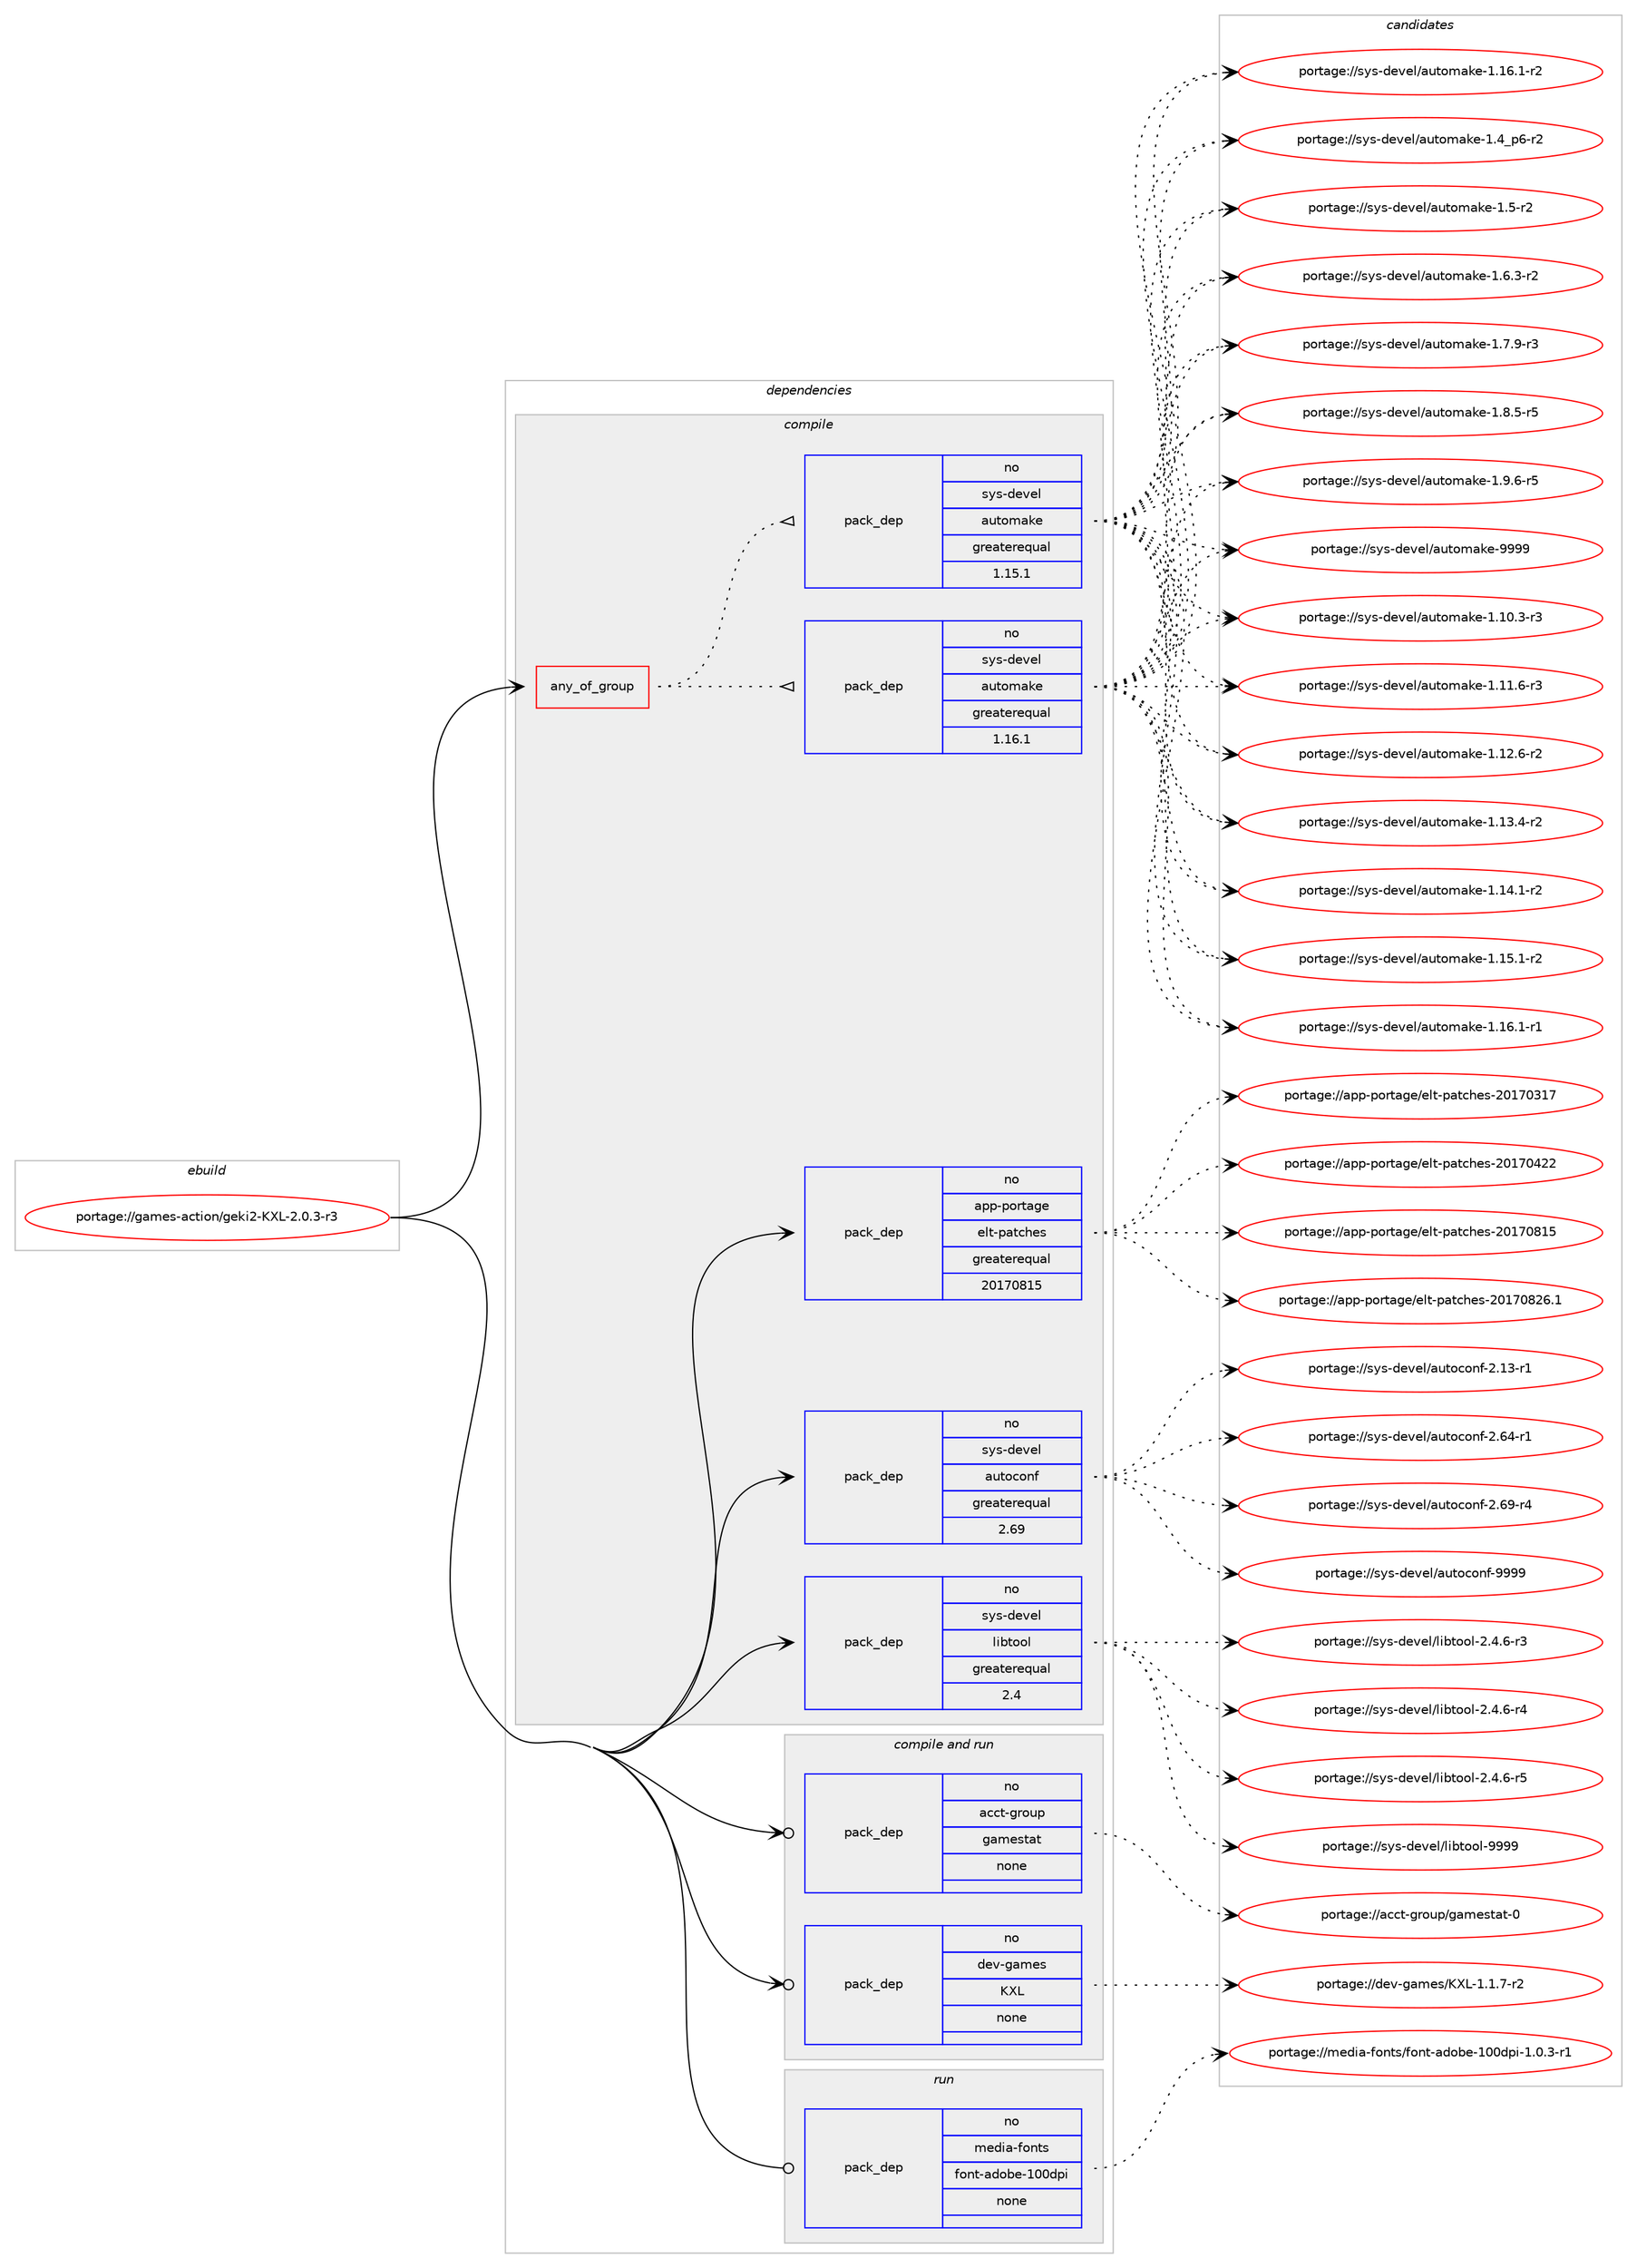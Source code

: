 digraph prolog {

# *************
# Graph options
# *************

newrank=true;
concentrate=true;
compound=true;
graph [rankdir=LR,fontname=Helvetica,fontsize=10,ranksep=1.5];#, ranksep=2.5, nodesep=0.2];
edge  [arrowhead=vee];
node  [fontname=Helvetica,fontsize=10];

# **********
# The ebuild
# **********

subgraph cluster_leftcol {
color=gray;
rank=same;
label=<<i>ebuild</i>>;
id [label="portage://games-action/geki2-KXL-2.0.3-r3", color=red, width=4, href="../games-action/geki2-KXL-2.0.3-r3.svg"];
}

# ****************
# The dependencies
# ****************

subgraph cluster_midcol {
color=gray;
label=<<i>dependencies</i>>;
subgraph cluster_compile {
fillcolor="#eeeeee";
style=filled;
label=<<i>compile</i>>;
subgraph any3684 {
dependency268947 [label=<<TABLE BORDER="0" CELLBORDER="1" CELLSPACING="0" CELLPADDING="4"><TR><TD CELLPADDING="10">any_of_group</TD></TR></TABLE>>, shape=none, color=red];subgraph pack192578 {
dependency268948 [label=<<TABLE BORDER="0" CELLBORDER="1" CELLSPACING="0" CELLPADDING="4" WIDTH="220"><TR><TD ROWSPAN="6" CELLPADDING="30">pack_dep</TD></TR><TR><TD WIDTH="110">no</TD></TR><TR><TD>sys-devel</TD></TR><TR><TD>automake</TD></TR><TR><TD>greaterequal</TD></TR><TR><TD>1.16.1</TD></TR></TABLE>>, shape=none, color=blue];
}
dependency268947:e -> dependency268948:w [weight=20,style="dotted",arrowhead="oinv"];
subgraph pack192579 {
dependency268949 [label=<<TABLE BORDER="0" CELLBORDER="1" CELLSPACING="0" CELLPADDING="4" WIDTH="220"><TR><TD ROWSPAN="6" CELLPADDING="30">pack_dep</TD></TR><TR><TD WIDTH="110">no</TD></TR><TR><TD>sys-devel</TD></TR><TR><TD>automake</TD></TR><TR><TD>greaterequal</TD></TR><TR><TD>1.15.1</TD></TR></TABLE>>, shape=none, color=blue];
}
dependency268947:e -> dependency268949:w [weight=20,style="dotted",arrowhead="oinv"];
}
id:e -> dependency268947:w [weight=20,style="solid",arrowhead="vee"];
subgraph pack192580 {
dependency268950 [label=<<TABLE BORDER="0" CELLBORDER="1" CELLSPACING="0" CELLPADDING="4" WIDTH="220"><TR><TD ROWSPAN="6" CELLPADDING="30">pack_dep</TD></TR><TR><TD WIDTH="110">no</TD></TR><TR><TD>app-portage</TD></TR><TR><TD>elt-patches</TD></TR><TR><TD>greaterequal</TD></TR><TR><TD>20170815</TD></TR></TABLE>>, shape=none, color=blue];
}
id:e -> dependency268950:w [weight=20,style="solid",arrowhead="vee"];
subgraph pack192581 {
dependency268951 [label=<<TABLE BORDER="0" CELLBORDER="1" CELLSPACING="0" CELLPADDING="4" WIDTH="220"><TR><TD ROWSPAN="6" CELLPADDING="30">pack_dep</TD></TR><TR><TD WIDTH="110">no</TD></TR><TR><TD>sys-devel</TD></TR><TR><TD>autoconf</TD></TR><TR><TD>greaterequal</TD></TR><TR><TD>2.69</TD></TR></TABLE>>, shape=none, color=blue];
}
id:e -> dependency268951:w [weight=20,style="solid",arrowhead="vee"];
subgraph pack192582 {
dependency268952 [label=<<TABLE BORDER="0" CELLBORDER="1" CELLSPACING="0" CELLPADDING="4" WIDTH="220"><TR><TD ROWSPAN="6" CELLPADDING="30">pack_dep</TD></TR><TR><TD WIDTH="110">no</TD></TR><TR><TD>sys-devel</TD></TR><TR><TD>libtool</TD></TR><TR><TD>greaterequal</TD></TR><TR><TD>2.4</TD></TR></TABLE>>, shape=none, color=blue];
}
id:e -> dependency268952:w [weight=20,style="solid",arrowhead="vee"];
}
subgraph cluster_compileandrun {
fillcolor="#eeeeee";
style=filled;
label=<<i>compile and run</i>>;
subgraph pack192583 {
dependency268953 [label=<<TABLE BORDER="0" CELLBORDER="1" CELLSPACING="0" CELLPADDING="4" WIDTH="220"><TR><TD ROWSPAN="6" CELLPADDING="30">pack_dep</TD></TR><TR><TD WIDTH="110">no</TD></TR><TR><TD>acct-group</TD></TR><TR><TD>gamestat</TD></TR><TR><TD>none</TD></TR><TR><TD></TD></TR></TABLE>>, shape=none, color=blue];
}
id:e -> dependency268953:w [weight=20,style="solid",arrowhead="odotvee"];
subgraph pack192584 {
dependency268954 [label=<<TABLE BORDER="0" CELLBORDER="1" CELLSPACING="0" CELLPADDING="4" WIDTH="220"><TR><TD ROWSPAN="6" CELLPADDING="30">pack_dep</TD></TR><TR><TD WIDTH="110">no</TD></TR><TR><TD>dev-games</TD></TR><TR><TD>KXL</TD></TR><TR><TD>none</TD></TR><TR><TD></TD></TR></TABLE>>, shape=none, color=blue];
}
id:e -> dependency268954:w [weight=20,style="solid",arrowhead="odotvee"];
}
subgraph cluster_run {
fillcolor="#eeeeee";
style=filled;
label=<<i>run</i>>;
subgraph pack192585 {
dependency268955 [label=<<TABLE BORDER="0" CELLBORDER="1" CELLSPACING="0" CELLPADDING="4" WIDTH="220"><TR><TD ROWSPAN="6" CELLPADDING="30">pack_dep</TD></TR><TR><TD WIDTH="110">no</TD></TR><TR><TD>media-fonts</TD></TR><TR><TD>font-adobe-100dpi</TD></TR><TR><TD>none</TD></TR><TR><TD></TD></TR></TABLE>>, shape=none, color=blue];
}
id:e -> dependency268955:w [weight=20,style="solid",arrowhead="odot"];
}
}

# **************
# The candidates
# **************

subgraph cluster_choices {
rank=same;
color=gray;
label=<<i>candidates</i>>;

subgraph choice192578 {
color=black;
nodesep=1;
choiceportage11512111545100101118101108479711711611110997107101454946494846514511451 [label="portage://sys-devel/automake-1.10.3-r3", color=red, width=4,href="../sys-devel/automake-1.10.3-r3.svg"];
choiceportage11512111545100101118101108479711711611110997107101454946494946544511451 [label="portage://sys-devel/automake-1.11.6-r3", color=red, width=4,href="../sys-devel/automake-1.11.6-r3.svg"];
choiceportage11512111545100101118101108479711711611110997107101454946495046544511450 [label="portage://sys-devel/automake-1.12.6-r2", color=red, width=4,href="../sys-devel/automake-1.12.6-r2.svg"];
choiceportage11512111545100101118101108479711711611110997107101454946495146524511450 [label="portage://sys-devel/automake-1.13.4-r2", color=red, width=4,href="../sys-devel/automake-1.13.4-r2.svg"];
choiceportage11512111545100101118101108479711711611110997107101454946495246494511450 [label="portage://sys-devel/automake-1.14.1-r2", color=red, width=4,href="../sys-devel/automake-1.14.1-r2.svg"];
choiceportage11512111545100101118101108479711711611110997107101454946495346494511450 [label="portage://sys-devel/automake-1.15.1-r2", color=red, width=4,href="../sys-devel/automake-1.15.1-r2.svg"];
choiceportage11512111545100101118101108479711711611110997107101454946495446494511449 [label="portage://sys-devel/automake-1.16.1-r1", color=red, width=4,href="../sys-devel/automake-1.16.1-r1.svg"];
choiceportage11512111545100101118101108479711711611110997107101454946495446494511450 [label="portage://sys-devel/automake-1.16.1-r2", color=red, width=4,href="../sys-devel/automake-1.16.1-r2.svg"];
choiceportage115121115451001011181011084797117116111109971071014549465295112544511450 [label="portage://sys-devel/automake-1.4_p6-r2", color=red, width=4,href="../sys-devel/automake-1.4_p6-r2.svg"];
choiceportage11512111545100101118101108479711711611110997107101454946534511450 [label="portage://sys-devel/automake-1.5-r2", color=red, width=4,href="../sys-devel/automake-1.5-r2.svg"];
choiceportage115121115451001011181011084797117116111109971071014549465446514511450 [label="portage://sys-devel/automake-1.6.3-r2", color=red, width=4,href="../sys-devel/automake-1.6.3-r2.svg"];
choiceportage115121115451001011181011084797117116111109971071014549465546574511451 [label="portage://sys-devel/automake-1.7.9-r3", color=red, width=4,href="../sys-devel/automake-1.7.9-r3.svg"];
choiceportage115121115451001011181011084797117116111109971071014549465646534511453 [label="portage://sys-devel/automake-1.8.5-r5", color=red, width=4,href="../sys-devel/automake-1.8.5-r5.svg"];
choiceportage115121115451001011181011084797117116111109971071014549465746544511453 [label="portage://sys-devel/automake-1.9.6-r5", color=red, width=4,href="../sys-devel/automake-1.9.6-r5.svg"];
choiceportage115121115451001011181011084797117116111109971071014557575757 [label="portage://sys-devel/automake-9999", color=red, width=4,href="../sys-devel/automake-9999.svg"];
dependency268948:e -> choiceportage11512111545100101118101108479711711611110997107101454946494846514511451:w [style=dotted,weight="100"];
dependency268948:e -> choiceportage11512111545100101118101108479711711611110997107101454946494946544511451:w [style=dotted,weight="100"];
dependency268948:e -> choiceportage11512111545100101118101108479711711611110997107101454946495046544511450:w [style=dotted,weight="100"];
dependency268948:e -> choiceportage11512111545100101118101108479711711611110997107101454946495146524511450:w [style=dotted,weight="100"];
dependency268948:e -> choiceportage11512111545100101118101108479711711611110997107101454946495246494511450:w [style=dotted,weight="100"];
dependency268948:e -> choiceportage11512111545100101118101108479711711611110997107101454946495346494511450:w [style=dotted,weight="100"];
dependency268948:e -> choiceportage11512111545100101118101108479711711611110997107101454946495446494511449:w [style=dotted,weight="100"];
dependency268948:e -> choiceportage11512111545100101118101108479711711611110997107101454946495446494511450:w [style=dotted,weight="100"];
dependency268948:e -> choiceportage115121115451001011181011084797117116111109971071014549465295112544511450:w [style=dotted,weight="100"];
dependency268948:e -> choiceportage11512111545100101118101108479711711611110997107101454946534511450:w [style=dotted,weight="100"];
dependency268948:e -> choiceportage115121115451001011181011084797117116111109971071014549465446514511450:w [style=dotted,weight="100"];
dependency268948:e -> choiceportage115121115451001011181011084797117116111109971071014549465546574511451:w [style=dotted,weight="100"];
dependency268948:e -> choiceportage115121115451001011181011084797117116111109971071014549465646534511453:w [style=dotted,weight="100"];
dependency268948:e -> choiceportage115121115451001011181011084797117116111109971071014549465746544511453:w [style=dotted,weight="100"];
dependency268948:e -> choiceportage115121115451001011181011084797117116111109971071014557575757:w [style=dotted,weight="100"];
}
subgraph choice192579 {
color=black;
nodesep=1;
choiceportage11512111545100101118101108479711711611110997107101454946494846514511451 [label="portage://sys-devel/automake-1.10.3-r3", color=red, width=4,href="../sys-devel/automake-1.10.3-r3.svg"];
choiceportage11512111545100101118101108479711711611110997107101454946494946544511451 [label="portage://sys-devel/automake-1.11.6-r3", color=red, width=4,href="../sys-devel/automake-1.11.6-r3.svg"];
choiceportage11512111545100101118101108479711711611110997107101454946495046544511450 [label="portage://sys-devel/automake-1.12.6-r2", color=red, width=4,href="../sys-devel/automake-1.12.6-r2.svg"];
choiceportage11512111545100101118101108479711711611110997107101454946495146524511450 [label="portage://sys-devel/automake-1.13.4-r2", color=red, width=4,href="../sys-devel/automake-1.13.4-r2.svg"];
choiceportage11512111545100101118101108479711711611110997107101454946495246494511450 [label="portage://sys-devel/automake-1.14.1-r2", color=red, width=4,href="../sys-devel/automake-1.14.1-r2.svg"];
choiceportage11512111545100101118101108479711711611110997107101454946495346494511450 [label="portage://sys-devel/automake-1.15.1-r2", color=red, width=4,href="../sys-devel/automake-1.15.1-r2.svg"];
choiceportage11512111545100101118101108479711711611110997107101454946495446494511449 [label="portage://sys-devel/automake-1.16.1-r1", color=red, width=4,href="../sys-devel/automake-1.16.1-r1.svg"];
choiceportage11512111545100101118101108479711711611110997107101454946495446494511450 [label="portage://sys-devel/automake-1.16.1-r2", color=red, width=4,href="../sys-devel/automake-1.16.1-r2.svg"];
choiceportage115121115451001011181011084797117116111109971071014549465295112544511450 [label="portage://sys-devel/automake-1.4_p6-r2", color=red, width=4,href="../sys-devel/automake-1.4_p6-r2.svg"];
choiceportage11512111545100101118101108479711711611110997107101454946534511450 [label="portage://sys-devel/automake-1.5-r2", color=red, width=4,href="../sys-devel/automake-1.5-r2.svg"];
choiceportage115121115451001011181011084797117116111109971071014549465446514511450 [label="portage://sys-devel/automake-1.6.3-r2", color=red, width=4,href="../sys-devel/automake-1.6.3-r2.svg"];
choiceportage115121115451001011181011084797117116111109971071014549465546574511451 [label="portage://sys-devel/automake-1.7.9-r3", color=red, width=4,href="../sys-devel/automake-1.7.9-r3.svg"];
choiceportage115121115451001011181011084797117116111109971071014549465646534511453 [label="portage://sys-devel/automake-1.8.5-r5", color=red, width=4,href="../sys-devel/automake-1.8.5-r5.svg"];
choiceportage115121115451001011181011084797117116111109971071014549465746544511453 [label="portage://sys-devel/automake-1.9.6-r5", color=red, width=4,href="../sys-devel/automake-1.9.6-r5.svg"];
choiceportage115121115451001011181011084797117116111109971071014557575757 [label="portage://sys-devel/automake-9999", color=red, width=4,href="../sys-devel/automake-9999.svg"];
dependency268949:e -> choiceportage11512111545100101118101108479711711611110997107101454946494846514511451:w [style=dotted,weight="100"];
dependency268949:e -> choiceportage11512111545100101118101108479711711611110997107101454946494946544511451:w [style=dotted,weight="100"];
dependency268949:e -> choiceportage11512111545100101118101108479711711611110997107101454946495046544511450:w [style=dotted,weight="100"];
dependency268949:e -> choiceportage11512111545100101118101108479711711611110997107101454946495146524511450:w [style=dotted,weight="100"];
dependency268949:e -> choiceportage11512111545100101118101108479711711611110997107101454946495246494511450:w [style=dotted,weight="100"];
dependency268949:e -> choiceportage11512111545100101118101108479711711611110997107101454946495346494511450:w [style=dotted,weight="100"];
dependency268949:e -> choiceportage11512111545100101118101108479711711611110997107101454946495446494511449:w [style=dotted,weight="100"];
dependency268949:e -> choiceportage11512111545100101118101108479711711611110997107101454946495446494511450:w [style=dotted,weight="100"];
dependency268949:e -> choiceportage115121115451001011181011084797117116111109971071014549465295112544511450:w [style=dotted,weight="100"];
dependency268949:e -> choiceportage11512111545100101118101108479711711611110997107101454946534511450:w [style=dotted,weight="100"];
dependency268949:e -> choiceportage115121115451001011181011084797117116111109971071014549465446514511450:w [style=dotted,weight="100"];
dependency268949:e -> choiceportage115121115451001011181011084797117116111109971071014549465546574511451:w [style=dotted,weight="100"];
dependency268949:e -> choiceportage115121115451001011181011084797117116111109971071014549465646534511453:w [style=dotted,weight="100"];
dependency268949:e -> choiceportage115121115451001011181011084797117116111109971071014549465746544511453:w [style=dotted,weight="100"];
dependency268949:e -> choiceportage115121115451001011181011084797117116111109971071014557575757:w [style=dotted,weight="100"];
}
subgraph choice192580 {
color=black;
nodesep=1;
choiceportage97112112451121111141169710310147101108116451129711699104101115455048495548514955 [label="portage://app-portage/elt-patches-20170317", color=red, width=4,href="../app-portage/elt-patches-20170317.svg"];
choiceportage97112112451121111141169710310147101108116451129711699104101115455048495548525050 [label="portage://app-portage/elt-patches-20170422", color=red, width=4,href="../app-portage/elt-patches-20170422.svg"];
choiceportage97112112451121111141169710310147101108116451129711699104101115455048495548564953 [label="portage://app-portage/elt-patches-20170815", color=red, width=4,href="../app-portage/elt-patches-20170815.svg"];
choiceportage971121124511211111411697103101471011081164511297116991041011154550484955485650544649 [label="portage://app-portage/elt-patches-20170826.1", color=red, width=4,href="../app-portage/elt-patches-20170826.1.svg"];
dependency268950:e -> choiceportage97112112451121111141169710310147101108116451129711699104101115455048495548514955:w [style=dotted,weight="100"];
dependency268950:e -> choiceportage97112112451121111141169710310147101108116451129711699104101115455048495548525050:w [style=dotted,weight="100"];
dependency268950:e -> choiceportage97112112451121111141169710310147101108116451129711699104101115455048495548564953:w [style=dotted,weight="100"];
dependency268950:e -> choiceportage971121124511211111411697103101471011081164511297116991041011154550484955485650544649:w [style=dotted,weight="100"];
}
subgraph choice192581 {
color=black;
nodesep=1;
choiceportage1151211154510010111810110847971171161119911111010245504649514511449 [label="portage://sys-devel/autoconf-2.13-r1", color=red, width=4,href="../sys-devel/autoconf-2.13-r1.svg"];
choiceportage1151211154510010111810110847971171161119911111010245504654524511449 [label="portage://sys-devel/autoconf-2.64-r1", color=red, width=4,href="../sys-devel/autoconf-2.64-r1.svg"];
choiceportage1151211154510010111810110847971171161119911111010245504654574511452 [label="portage://sys-devel/autoconf-2.69-r4", color=red, width=4,href="../sys-devel/autoconf-2.69-r4.svg"];
choiceportage115121115451001011181011084797117116111991111101024557575757 [label="portage://sys-devel/autoconf-9999", color=red, width=4,href="../sys-devel/autoconf-9999.svg"];
dependency268951:e -> choiceportage1151211154510010111810110847971171161119911111010245504649514511449:w [style=dotted,weight="100"];
dependency268951:e -> choiceportage1151211154510010111810110847971171161119911111010245504654524511449:w [style=dotted,weight="100"];
dependency268951:e -> choiceportage1151211154510010111810110847971171161119911111010245504654574511452:w [style=dotted,weight="100"];
dependency268951:e -> choiceportage115121115451001011181011084797117116111991111101024557575757:w [style=dotted,weight="100"];
}
subgraph choice192582 {
color=black;
nodesep=1;
choiceportage1151211154510010111810110847108105981161111111084550465246544511451 [label="portage://sys-devel/libtool-2.4.6-r3", color=red, width=4,href="../sys-devel/libtool-2.4.6-r3.svg"];
choiceportage1151211154510010111810110847108105981161111111084550465246544511452 [label="portage://sys-devel/libtool-2.4.6-r4", color=red, width=4,href="../sys-devel/libtool-2.4.6-r4.svg"];
choiceportage1151211154510010111810110847108105981161111111084550465246544511453 [label="portage://sys-devel/libtool-2.4.6-r5", color=red, width=4,href="../sys-devel/libtool-2.4.6-r5.svg"];
choiceportage1151211154510010111810110847108105981161111111084557575757 [label="portage://sys-devel/libtool-9999", color=red, width=4,href="../sys-devel/libtool-9999.svg"];
dependency268952:e -> choiceportage1151211154510010111810110847108105981161111111084550465246544511451:w [style=dotted,weight="100"];
dependency268952:e -> choiceportage1151211154510010111810110847108105981161111111084550465246544511452:w [style=dotted,weight="100"];
dependency268952:e -> choiceportage1151211154510010111810110847108105981161111111084550465246544511453:w [style=dotted,weight="100"];
dependency268952:e -> choiceportage1151211154510010111810110847108105981161111111084557575757:w [style=dotted,weight="100"];
}
subgraph choice192583 {
color=black;
nodesep=1;
choiceportage979999116451031141111171124710397109101115116971164548 [label="portage://acct-group/gamestat-0", color=red, width=4,href="../acct-group/gamestat-0.svg"];
dependency268953:e -> choiceportage979999116451031141111171124710397109101115116971164548:w [style=dotted,weight="100"];
}
subgraph choice192584 {
color=black;
nodesep=1;
choiceportage1001011184510397109101115477588764549464946554511450 [label="portage://dev-games/KXL-1.1.7-r2", color=red, width=4,href="../dev-games/KXL-1.1.7-r2.svg"];
dependency268954:e -> choiceportage1001011184510397109101115477588764549464946554511450:w [style=dotted,weight="100"];
}
subgraph choice192585 {
color=black;
nodesep=1;
choiceportage109101100105974510211111011611547102111110116459710011198101454948481001121054549464846514511449 [label="portage://media-fonts/font-adobe-100dpi-1.0.3-r1", color=red, width=4,href="../media-fonts/font-adobe-100dpi-1.0.3-r1.svg"];
dependency268955:e -> choiceportage109101100105974510211111011611547102111110116459710011198101454948481001121054549464846514511449:w [style=dotted,weight="100"];
}
}

}
